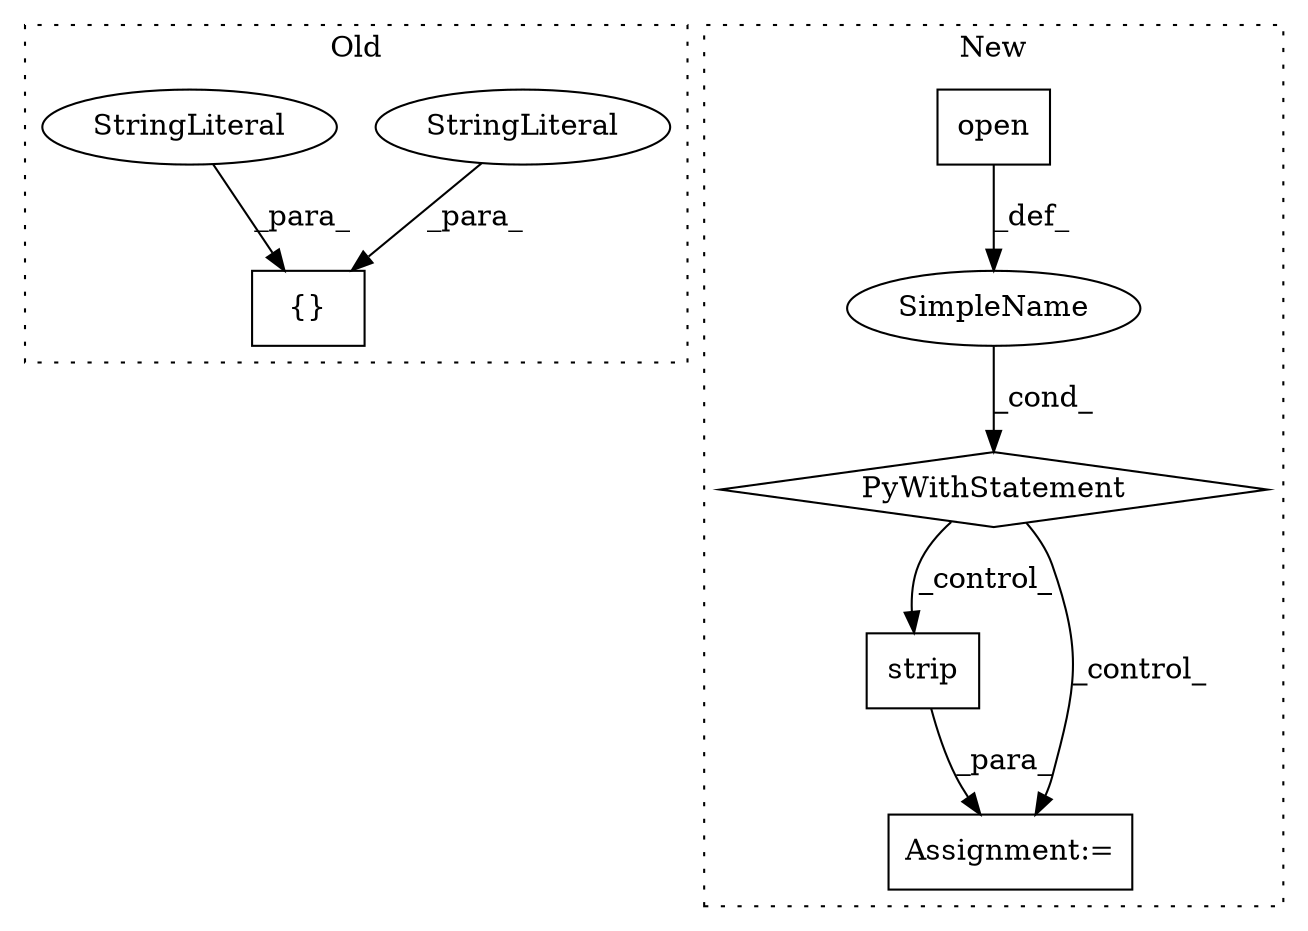 digraph G {
subgraph cluster0 {
1 [label="{}" a="4" s="376,470" l="1,1" shape="box"];
4 [label="StringLiteral" a="45" s="399" l="14" shape="ellipse"];
5 [label="StringLiteral" a="45" s="430" l="11" shape="ellipse"];
label = "Old";
style="dotted";
}
subgraph cluster1 {
2 [label="strip" a="32" s="612" l="7" shape="box"];
3 [label="Assignment:=" a="7" s="606" l="1" shape="box"];
6 [label="PyWithStatement" a="104" s="457,490" l="10,2" shape="diamond"];
7 [label="SimpleName" a="42" s="" l="" shape="ellipse"];
8 [label="open" a="32" s="467,489" l="5,1" shape="box"];
label = "New";
style="dotted";
}
2 -> 3 [label="_para_"];
4 -> 1 [label="_para_"];
5 -> 1 [label="_para_"];
6 -> 2 [label="_control_"];
6 -> 3 [label="_control_"];
7 -> 6 [label="_cond_"];
8 -> 7 [label="_def_"];
}